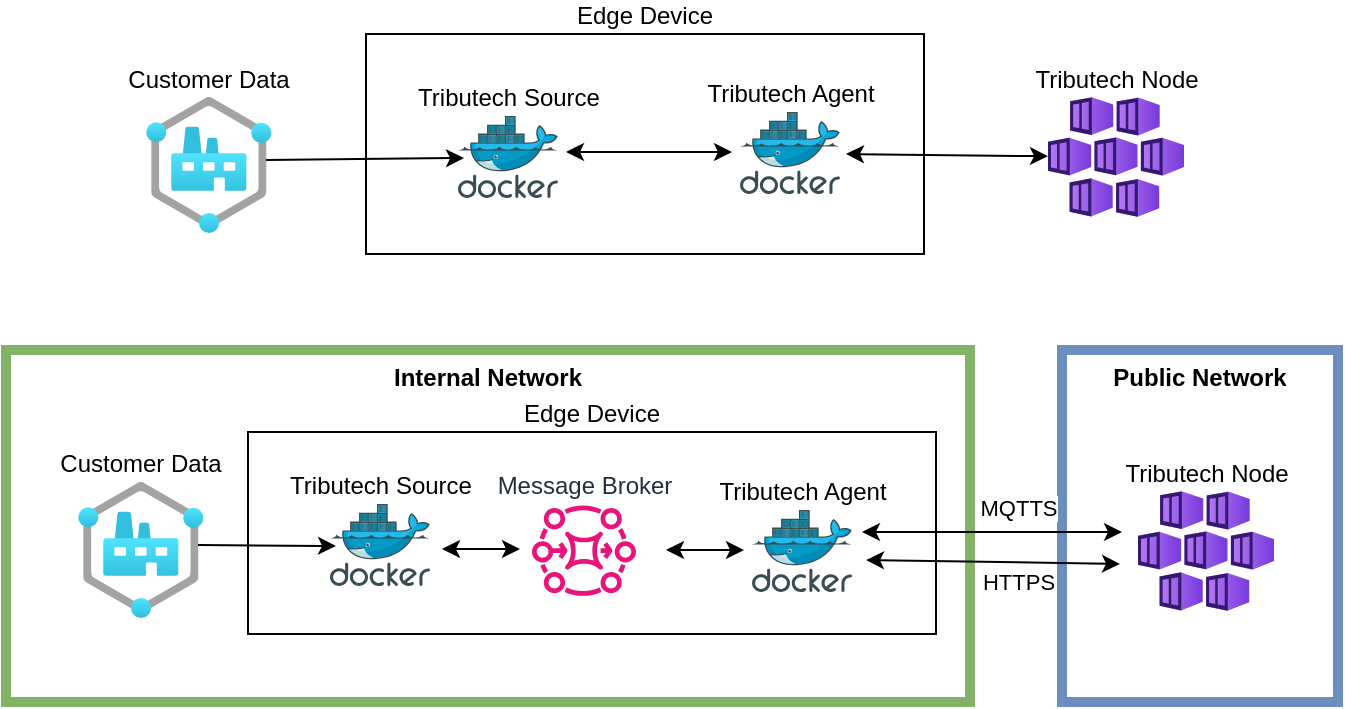 <mxfile version="24.6.4" type="device">
  <diagram name="Page-1" id="STCRA5AkPAw-dsx0DW-E">
    <mxGraphModel dx="1098" dy="771" grid="0" gridSize="10" guides="1" tooltips="1" connect="1" arrows="1" fold="1" page="0" pageScale="1" pageWidth="827" pageHeight="1169" math="0" shadow="0">
      <root>
        <mxCell id="0" />
        <mxCell id="1" parent="0" />
        <mxCell id="TlmsK_vI5Iat_LnYyiPN-10" value="&lt;b&gt;Public Network&lt;/b&gt;" style="whiteSpace=wrap;html=1;verticalAlign=top;fillColor=none;glass=0;fillStyle=zigzag-line;strokeColor=#6c8ebf;strokeWidth=5;" vertex="1" parent="1">
          <mxGeometry x="553" y="387" width="138" height="176" as="geometry" />
        </mxCell>
        <mxCell id="TlmsK_vI5Iat_LnYyiPN-9" value="&lt;b&gt;Internal Network&lt;/b&gt;" style="whiteSpace=wrap;html=1;verticalAlign=top;fillColor=none;glass=0;fillStyle=zigzag-line;strokeColor=#82b366;strokeWidth=5;" vertex="1" parent="1">
          <mxGeometry x="25" y="387" width="482" height="176" as="geometry" />
        </mxCell>
        <mxCell id="JV24va2_vtx07EKMmSr4-9" value="Customer Data" style="image;aspect=fixed;html=1;points=[];align=center;fontSize=12;image=img/lib/azure2/iot/Industrial_IoT.svg;labelPosition=center;verticalLabelPosition=top;verticalAlign=bottom;" parent="1" vertex="1">
          <mxGeometry x="95" y="260.5" width="62.8" height="68" as="geometry" />
        </mxCell>
        <mxCell id="JV24va2_vtx07EKMmSr4-11" value="Tributech Node" style="image;aspect=fixed;html=1;points=[];align=center;fontSize=12;image=img/lib/azure2/containers/Kubernetes_Services.svg;labelPosition=center;verticalLabelPosition=top;verticalAlign=bottom;" parent="1" vertex="1">
          <mxGeometry x="546" y="260.5" width="68" height="60" as="geometry" />
        </mxCell>
        <mxCell id="JV24va2_vtx07EKMmSr4-17" value="Edge Device" style="whiteSpace=wrap;html=1;verticalAlign=bottom;labelPosition=center;verticalLabelPosition=top;align=center;" parent="1" vertex="1">
          <mxGeometry x="205" y="229" width="279" height="110" as="geometry" />
        </mxCell>
        <mxCell id="JV24va2_vtx07EKMmSr4-3" value="Tributech Agent" style="image;aspect=fixed;html=1;points=[];align=center;fontSize=12;image=img/lib/mscae/Docker.svg;labelPosition=center;verticalLabelPosition=top;verticalAlign=bottom;" parent="1" vertex="1">
          <mxGeometry x="392" y="268.0" width="50" height="41" as="geometry" />
        </mxCell>
        <mxCell id="JV24va2_vtx07EKMmSr4-10" value="Tributech Source" style="image;aspect=fixed;html=1;points=[];align=center;fontSize=12;image=img/lib/mscae/Docker.svg;labelPosition=center;verticalLabelPosition=top;verticalAlign=bottom;" parent="1" vertex="1">
          <mxGeometry x="251.0" y="270.0" width="50" height="41" as="geometry" />
        </mxCell>
        <mxCell id="JV24va2_vtx07EKMmSr4-22" value="" style="endArrow=classic;startArrow=classic;html=1;rounded=0;" parent="1" source="JV24va2_vtx07EKMmSr4-11" edge="1">
          <mxGeometry width="50" height="50" relative="1" as="geometry">
            <mxPoint x="151" y="270" as="sourcePoint" />
            <mxPoint x="445" y="289" as="targetPoint" />
          </mxGeometry>
        </mxCell>
        <mxCell id="JV24va2_vtx07EKMmSr4-25" value="" style="endArrow=classic;html=1;rounded=0;exitX=0.955;exitY=0.463;exitDx=0;exitDy=0;exitPerimeter=0;entryX=0.06;entryY=0.512;entryDx=0;entryDy=0;entryPerimeter=0;" parent="1" source="JV24va2_vtx07EKMmSr4-9" target="JV24va2_vtx07EKMmSr4-10" edge="1">
          <mxGeometry width="50" height="50" relative="1" as="geometry">
            <mxPoint x="161" y="520" as="sourcePoint" />
            <mxPoint x="251" y="410" as="targetPoint" />
          </mxGeometry>
        </mxCell>
        <mxCell id="aYZbO0Sm3WFWqMK6Gy4R-1" value="" style="endArrow=classic;startArrow=classic;html=1;rounded=0;" parent="1" edge="1">
          <mxGeometry width="50" height="50" relative="1" as="geometry">
            <mxPoint x="388" y="288" as="sourcePoint" />
            <mxPoint x="305" y="288" as="targetPoint" />
          </mxGeometry>
        </mxCell>
        <mxCell id="TlmsK_vI5Iat_LnYyiPN-1" value="Customer Data" style="image;aspect=fixed;html=1;points=[];align=center;fontSize=12;image=img/lib/azure2/iot/Industrial_IoT.svg;labelPosition=center;verticalLabelPosition=top;verticalAlign=bottom;" vertex="1" parent="1">
          <mxGeometry x="61" y="453" width="62.8" height="68" as="geometry" />
        </mxCell>
        <mxCell id="TlmsK_vI5Iat_LnYyiPN-2" value="Tributech Node" style="image;aspect=fixed;html=1;points=[];align=center;fontSize=12;image=img/lib/azure2/containers/Kubernetes_Services.svg;labelPosition=center;verticalLabelPosition=top;verticalAlign=bottom;" vertex="1" parent="1">
          <mxGeometry x="591" y="457.5" width="68" height="60" as="geometry" />
        </mxCell>
        <mxCell id="TlmsK_vI5Iat_LnYyiPN-3" value="Edge Device" style="whiteSpace=wrap;html=1;verticalAlign=bottom;labelPosition=center;verticalLabelPosition=top;align=center;" vertex="1" parent="1">
          <mxGeometry x="146" y="428" width="344" height="101" as="geometry" />
        </mxCell>
        <mxCell id="TlmsK_vI5Iat_LnYyiPN-4" value="Tributech Agent" style="image;aspect=fixed;html=1;points=[];align=center;fontSize=12;image=img/lib/mscae/Docker.svg;labelPosition=center;verticalLabelPosition=top;verticalAlign=bottom;" vertex="1" parent="1">
          <mxGeometry x="398" y="467.0" width="50" height="41" as="geometry" />
        </mxCell>
        <mxCell id="TlmsK_vI5Iat_LnYyiPN-5" value="Tributech Source" style="image;aspect=fixed;html=1;points=[];align=center;fontSize=12;image=img/lib/mscae/Docker.svg;labelPosition=center;verticalLabelPosition=top;verticalAlign=bottom;" vertex="1" parent="1">
          <mxGeometry x="187.0" y="464.0" width="50" height="41" as="geometry" />
        </mxCell>
        <mxCell id="TlmsK_vI5Iat_LnYyiPN-6" value="" style="endArrow=classic;startArrow=classic;html=1;rounded=0;" edge="1" parent="1">
          <mxGeometry width="50" height="50" relative="1" as="geometry">
            <mxPoint x="583" y="478" as="sourcePoint" />
            <mxPoint x="453" y="477.94" as="targetPoint" />
          </mxGeometry>
        </mxCell>
        <mxCell id="TlmsK_vI5Iat_LnYyiPN-27" value="MQTTS" style="edgeLabel;html=1;align=center;verticalAlign=middle;resizable=0;points=[];" vertex="1" connectable="0" parent="TlmsK_vI5Iat_LnYyiPN-6">
          <mxGeometry x="0.465" relative="1" as="geometry">
            <mxPoint x="43" y="-12" as="offset" />
          </mxGeometry>
        </mxCell>
        <mxCell id="TlmsK_vI5Iat_LnYyiPN-7" value="" style="endArrow=classic;html=1;rounded=0;exitX=0.955;exitY=0.463;exitDx=0;exitDy=0;exitPerimeter=0;entryX=0.06;entryY=0.512;entryDx=0;entryDy=0;entryPerimeter=0;" edge="1" parent="1" source="TlmsK_vI5Iat_LnYyiPN-1" target="TlmsK_vI5Iat_LnYyiPN-5">
          <mxGeometry width="50" height="50" relative="1" as="geometry">
            <mxPoint x="167" y="719" as="sourcePoint" />
            <mxPoint x="257" y="609" as="targetPoint" />
          </mxGeometry>
        </mxCell>
        <mxCell id="TlmsK_vI5Iat_LnYyiPN-8" value="" style="endArrow=classic;startArrow=classic;html=1;rounded=0;" edge="1" parent="1">
          <mxGeometry width="50" height="50" relative="1" as="geometry">
            <mxPoint x="394" y="487" as="sourcePoint" />
            <mxPoint x="355" y="487" as="targetPoint" />
          </mxGeometry>
        </mxCell>
        <mxCell id="TlmsK_vI5Iat_LnYyiPN-24" value="&lt;div&gt;&lt;span style=&quot;background-color: initial;&quot;&gt;Message Broker&lt;/span&gt;&lt;br&gt;&lt;/div&gt;" style="sketch=0;outlineConnect=0;fontColor=#232F3E;gradientColor=none;fillColor=#E7157B;strokeColor=none;dashed=0;verticalLabelPosition=top;verticalAlign=bottom;align=center;html=1;fontSize=12;fontStyle=0;aspect=fixed;pointerEvents=1;shape=mxgraph.aws4.mq_broker;labelPosition=center;" vertex="1" parent="1">
          <mxGeometry x="288" y="464" width="52" height="46" as="geometry" />
        </mxCell>
        <mxCell id="TlmsK_vI5Iat_LnYyiPN-26" value="" style="endArrow=classic;startArrow=classic;html=1;rounded=0;" edge="1" parent="1">
          <mxGeometry width="50" height="50" relative="1" as="geometry">
            <mxPoint x="282" y="486.5" as="sourcePoint" />
            <mxPoint x="243" y="486.5" as="targetPoint" />
          </mxGeometry>
        </mxCell>
        <mxCell id="TlmsK_vI5Iat_LnYyiPN-30" value="" style="endArrow=classic;startArrow=classic;html=1;rounded=0;labelPosition=center;verticalLabelPosition=bottom;align=center;verticalAlign=bottom;exitX=-0.147;exitY=0.608;exitDx=0;exitDy=0;exitPerimeter=0;" edge="1" parent="1">
          <mxGeometry width="50" height="50" relative="1" as="geometry">
            <mxPoint x="582.004" y="493.98" as="sourcePoint" />
            <mxPoint x="455" y="492" as="targetPoint" />
          </mxGeometry>
        </mxCell>
        <mxCell id="TlmsK_vI5Iat_LnYyiPN-31" value="HTTPS" style="edgeLabel;html=1;align=center;verticalAlign=middle;resizable=0;points=[];" vertex="1" connectable="0" parent="TlmsK_vI5Iat_LnYyiPN-30">
          <mxGeometry x="0.465" relative="1" as="geometry">
            <mxPoint x="42" y="10" as="offset" />
          </mxGeometry>
        </mxCell>
      </root>
    </mxGraphModel>
  </diagram>
</mxfile>
